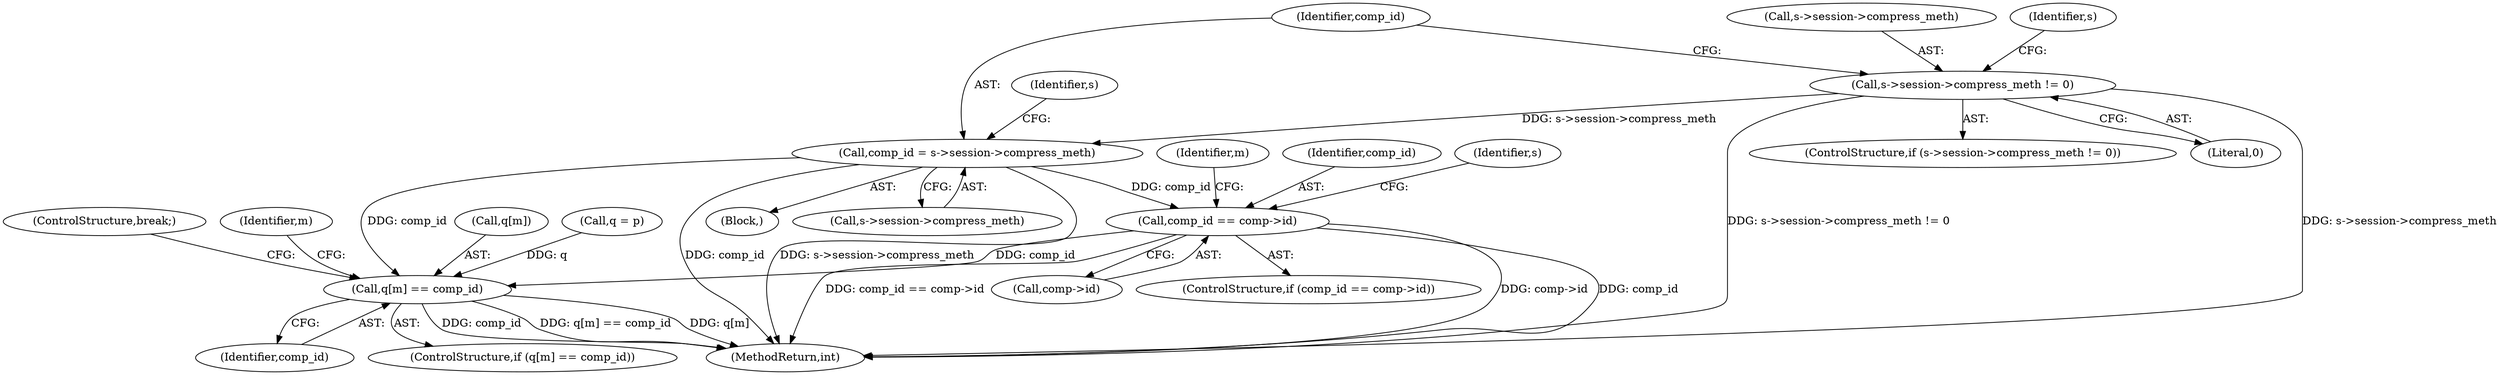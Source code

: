 digraph "0_openssl_a004e72b95835136d3f1ea90517f706c24c03da7@pointer" {
"1001175" [label="(Call,comp_id = s->session->compress_meth)"];
"1001165" [label="(Call,s->session->compress_meth != 0)"];
"1001218" [label="(Call,comp_id == comp->id)"];
"1001260" [label="(Call,q[m] == comp_id)"];
"1001257" [label="(Identifier,m)"];
"1001164" [label="(ControlStructure,if (s->session->compress_meth != 0))"];
"1001220" [label="(Call,comp->id)"];
"1001281" [label="(Identifier,s)"];
"1001176" [label="(Identifier,comp_id)"];
"1001166" [label="(Call,s->session->compress_meth)"];
"1001259" [label="(ControlStructure,if (q[m] == comp_id))"];
"1001261" [label="(Call,q[m])"];
"1001206" [label="(Identifier,m)"];
"1001175" [label="(Call,comp_id = s->session->compress_meth)"];
"1001264" [label="(Identifier,comp_id)"];
"1001172" [label="(Block,)"];
"1000936" [label="(Call,q = p)"];
"1001694" [label="(MethodReturn,int)"];
"1001218" [label="(Call,comp_id == comp->id)"];
"1001177" [label="(Call,s->session->compress_meth)"];
"1001265" [label="(ControlStructure,break;)"];
"1001185" [label="(Identifier,s)"];
"1001219" [label="(Identifier,comp_id)"];
"1001228" [label="(Identifier,s)"];
"1001217" [label="(ControlStructure,if (comp_id == comp->id))"];
"1001171" [label="(Literal,0)"];
"1001260" [label="(Call,q[m] == comp_id)"];
"1001165" [label="(Call,s->session->compress_meth != 0)"];
"1001175" -> "1001172"  [label="AST: "];
"1001175" -> "1001177"  [label="CFG: "];
"1001176" -> "1001175"  [label="AST: "];
"1001177" -> "1001175"  [label="AST: "];
"1001185" -> "1001175"  [label="CFG: "];
"1001175" -> "1001694"  [label="DDG: comp_id"];
"1001175" -> "1001694"  [label="DDG: s->session->compress_meth"];
"1001165" -> "1001175"  [label="DDG: s->session->compress_meth"];
"1001175" -> "1001218"  [label="DDG: comp_id"];
"1001175" -> "1001260"  [label="DDG: comp_id"];
"1001165" -> "1001164"  [label="AST: "];
"1001165" -> "1001171"  [label="CFG: "];
"1001166" -> "1001165"  [label="AST: "];
"1001171" -> "1001165"  [label="AST: "];
"1001176" -> "1001165"  [label="CFG: "];
"1001281" -> "1001165"  [label="CFG: "];
"1001165" -> "1001694"  [label="DDG: s->session->compress_meth"];
"1001165" -> "1001694"  [label="DDG: s->session->compress_meth != 0"];
"1001218" -> "1001217"  [label="AST: "];
"1001218" -> "1001220"  [label="CFG: "];
"1001219" -> "1001218"  [label="AST: "];
"1001220" -> "1001218"  [label="AST: "];
"1001228" -> "1001218"  [label="CFG: "];
"1001206" -> "1001218"  [label="CFG: "];
"1001218" -> "1001694"  [label="DDG: comp_id == comp->id"];
"1001218" -> "1001694"  [label="DDG: comp->id"];
"1001218" -> "1001694"  [label="DDG: comp_id"];
"1001218" -> "1001260"  [label="DDG: comp_id"];
"1001260" -> "1001259"  [label="AST: "];
"1001260" -> "1001264"  [label="CFG: "];
"1001261" -> "1001260"  [label="AST: "];
"1001264" -> "1001260"  [label="AST: "];
"1001265" -> "1001260"  [label="CFG: "];
"1001257" -> "1001260"  [label="CFG: "];
"1001260" -> "1001694"  [label="DDG: comp_id"];
"1001260" -> "1001694"  [label="DDG: q[m] == comp_id"];
"1001260" -> "1001694"  [label="DDG: q[m]"];
"1000936" -> "1001260"  [label="DDG: q"];
}
